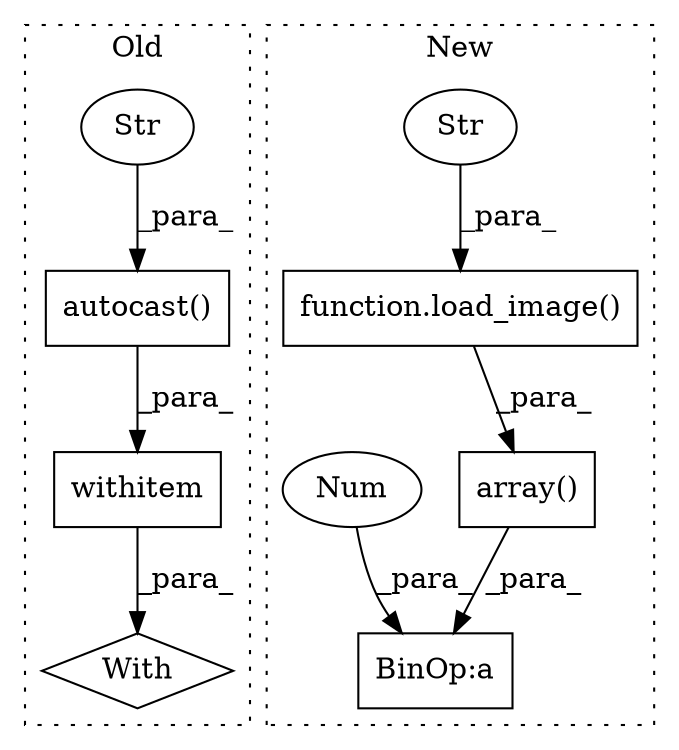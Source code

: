digraph G {
subgraph cluster0 {
1 [label="autocast()" a="75" s="45119,45140" l="15,1" shape="box"];
4 [label="Str" a="66" s="45134" l="6" shape="ellipse"];
5 [label="withitem" a="49" s="45119" l="5" shape="box"];
8 [label="With" a="39" s="45114,45124" l="5,31" shape="diamond"];
label = "Old";
style="dotted";
}
subgraph cluster1 {
2 [label="function.load_image()" a="75" s="45536,45688" l="24,10" shape="box"];
3 [label="BinOp:a" a="82" s="45817" l="3" shape="box"];
6 [label="Str" a="66" s="45560" l="128" shape="ellipse"];
7 [label="array()" a="75" s="45775,45798" l="9,19" shape="box"];
9 [label="Num" a="76" s="45820" l="5" shape="ellipse"];
label = "New";
style="dotted";
}
1 -> 5 [label="_para_"];
2 -> 7 [label="_para_"];
4 -> 1 [label="_para_"];
5 -> 8 [label="_para_"];
6 -> 2 [label="_para_"];
7 -> 3 [label="_para_"];
9 -> 3 [label="_para_"];
}